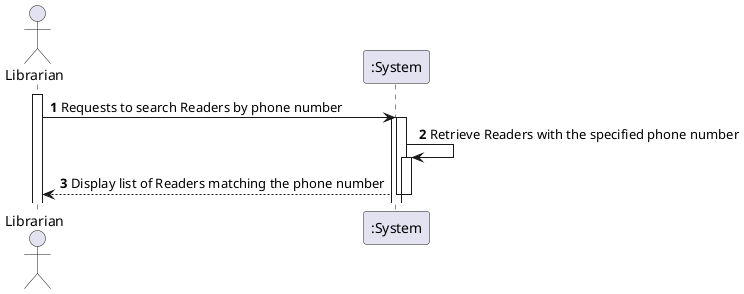 @startuml
'https://plantuml.com/sequence-diagram

autoactivate on
autonumber

actor "Librarian" as Librarian
participant ":System" as System

activate Librarian

Librarian -> System: Requests to search Readers by phone number
activate System
System -> System: Retrieve Readers with the specified phone number
System --> Librarian: Display list of Readers matching the phone number

deactivate System
@enduml
